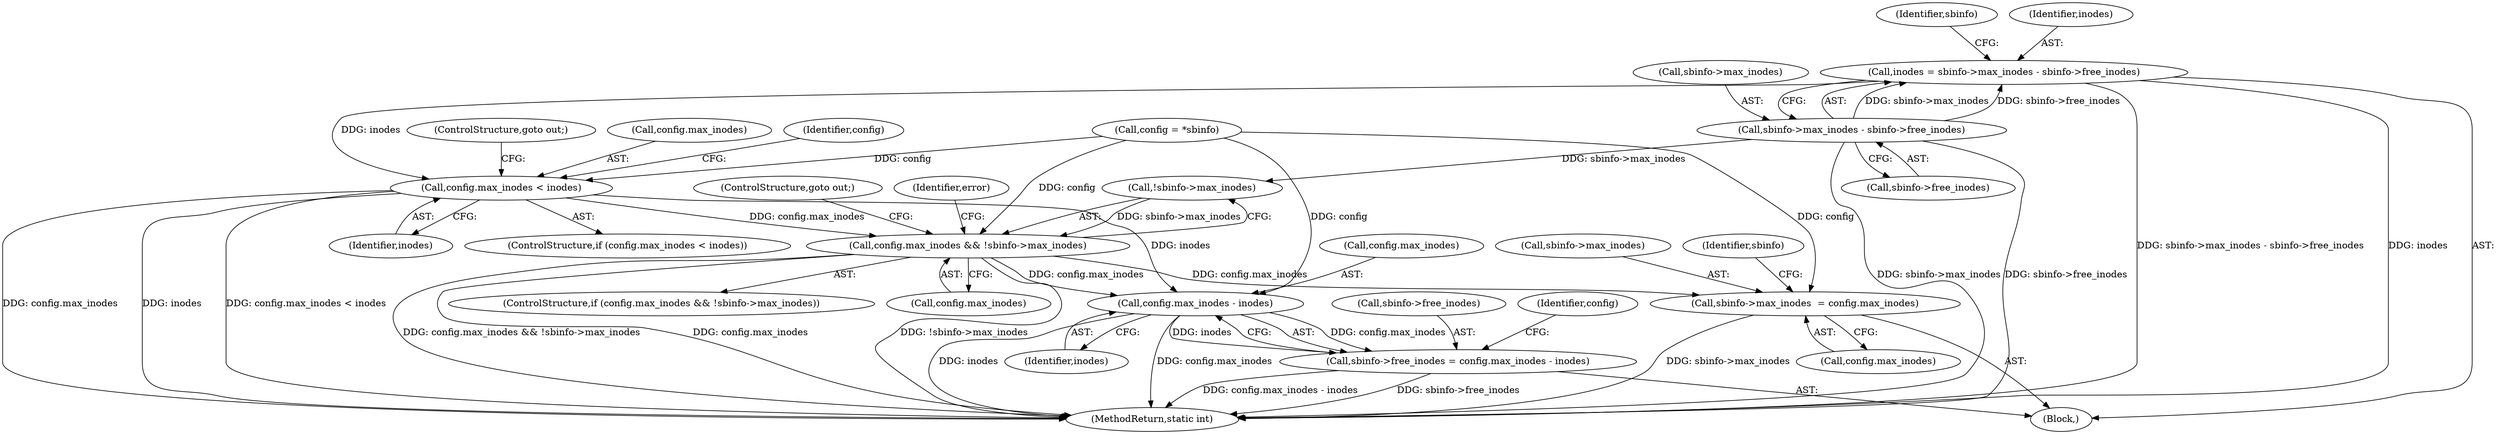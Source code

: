 digraph "0_linux_5f00110f7273f9ff04ac69a5f85bb535a4fd0987@API" {
"1000142" [label="(Call,inodes = sbinfo->max_inodes - sbinfo->free_inodes)"];
"1000144" [label="(Call,sbinfo->max_inodes - sbinfo->free_inodes)"];
"1000164" [label="(Call,config.max_inodes < inodes)"];
"1000181" [label="(Call,config.max_inodes && !sbinfo->max_inodes)"];
"1000200" [label="(Call,sbinfo->max_inodes  = config.max_inodes)"];
"1000211" [label="(Call,config.max_inodes - inodes)"];
"1000207" [label="(Call,sbinfo->free_inodes = config.max_inodes - inodes)"];
"1000182" [label="(Call,config.max_inodes)"];
"1000208" [label="(Call,sbinfo->free_inodes)"];
"1000212" [label="(Call,config.max_inodes)"];
"1000142" [label="(Call,inodes = sbinfo->max_inodes - sbinfo->free_inodes)"];
"1000169" [label="(ControlStructure,goto out;)"];
"1000107" [label="(Block,)"];
"1000163" [label="(ControlStructure,if (config.max_inodes < inodes))"];
"1000181" [label="(Call,config.max_inodes && !sbinfo->max_inodes)"];
"1000207" [label="(Call,sbinfo->free_inodes = config.max_inodes - inodes)"];
"1000189" [label="(ControlStructure,goto out;)"];
"1000218" [label="(Identifier,config)"];
"1000215" [label="(Identifier,inodes)"];
"1000164" [label="(Call,config.max_inodes < inodes)"];
"1000191" [label="(Identifier,error)"];
"1000211" [label="(Call,config.max_inodes - inodes)"];
"1000204" [label="(Call,config.max_inodes)"];
"1000145" [label="(Call,sbinfo->max_inodes)"];
"1000156" [label="(Identifier,sbinfo)"];
"1000165" [label="(Call,config.max_inodes)"];
"1000240" [label="(MethodReturn,static int)"];
"1000143" [label="(Identifier,inodes)"];
"1000144" [label="(Call,sbinfo->max_inodes - sbinfo->free_inodes)"];
"1000180" [label="(ControlStructure,if (config.max_inodes && !sbinfo->max_inodes))"];
"1000114" [label="(Call,config = *sbinfo)"];
"1000201" [label="(Call,sbinfo->max_inodes)"];
"1000200" [label="(Call,sbinfo->max_inodes  = config.max_inodes)"];
"1000185" [label="(Call,!sbinfo->max_inodes)"];
"1000168" [label="(Identifier,inodes)"];
"1000173" [label="(Identifier,config)"];
"1000209" [label="(Identifier,sbinfo)"];
"1000148" [label="(Call,sbinfo->free_inodes)"];
"1000142" -> "1000107"  [label="AST: "];
"1000142" -> "1000144"  [label="CFG: "];
"1000143" -> "1000142"  [label="AST: "];
"1000144" -> "1000142"  [label="AST: "];
"1000156" -> "1000142"  [label="CFG: "];
"1000142" -> "1000240"  [label="DDG: sbinfo->max_inodes - sbinfo->free_inodes"];
"1000142" -> "1000240"  [label="DDG: inodes"];
"1000144" -> "1000142"  [label="DDG: sbinfo->max_inodes"];
"1000144" -> "1000142"  [label="DDG: sbinfo->free_inodes"];
"1000142" -> "1000164"  [label="DDG: inodes"];
"1000144" -> "1000148"  [label="CFG: "];
"1000145" -> "1000144"  [label="AST: "];
"1000148" -> "1000144"  [label="AST: "];
"1000144" -> "1000240"  [label="DDG: sbinfo->free_inodes"];
"1000144" -> "1000240"  [label="DDG: sbinfo->max_inodes"];
"1000144" -> "1000185"  [label="DDG: sbinfo->max_inodes"];
"1000164" -> "1000163"  [label="AST: "];
"1000164" -> "1000168"  [label="CFG: "];
"1000165" -> "1000164"  [label="AST: "];
"1000168" -> "1000164"  [label="AST: "];
"1000169" -> "1000164"  [label="CFG: "];
"1000173" -> "1000164"  [label="CFG: "];
"1000164" -> "1000240"  [label="DDG: inodes"];
"1000164" -> "1000240"  [label="DDG: config.max_inodes < inodes"];
"1000164" -> "1000240"  [label="DDG: config.max_inodes"];
"1000114" -> "1000164"  [label="DDG: config"];
"1000164" -> "1000181"  [label="DDG: config.max_inodes"];
"1000164" -> "1000211"  [label="DDG: inodes"];
"1000181" -> "1000180"  [label="AST: "];
"1000181" -> "1000182"  [label="CFG: "];
"1000181" -> "1000185"  [label="CFG: "];
"1000182" -> "1000181"  [label="AST: "];
"1000185" -> "1000181"  [label="AST: "];
"1000189" -> "1000181"  [label="CFG: "];
"1000191" -> "1000181"  [label="CFG: "];
"1000181" -> "1000240"  [label="DDG: config.max_inodes"];
"1000181" -> "1000240"  [label="DDG: !sbinfo->max_inodes"];
"1000181" -> "1000240"  [label="DDG: config.max_inodes && !sbinfo->max_inodes"];
"1000114" -> "1000181"  [label="DDG: config"];
"1000185" -> "1000181"  [label="DDG: sbinfo->max_inodes"];
"1000181" -> "1000200"  [label="DDG: config.max_inodes"];
"1000181" -> "1000211"  [label="DDG: config.max_inodes"];
"1000200" -> "1000107"  [label="AST: "];
"1000200" -> "1000204"  [label="CFG: "];
"1000201" -> "1000200"  [label="AST: "];
"1000204" -> "1000200"  [label="AST: "];
"1000209" -> "1000200"  [label="CFG: "];
"1000200" -> "1000240"  [label="DDG: sbinfo->max_inodes"];
"1000114" -> "1000200"  [label="DDG: config"];
"1000211" -> "1000207"  [label="AST: "];
"1000211" -> "1000215"  [label="CFG: "];
"1000212" -> "1000211"  [label="AST: "];
"1000215" -> "1000211"  [label="AST: "];
"1000207" -> "1000211"  [label="CFG: "];
"1000211" -> "1000240"  [label="DDG: inodes"];
"1000211" -> "1000240"  [label="DDG: config.max_inodes"];
"1000211" -> "1000207"  [label="DDG: config.max_inodes"];
"1000211" -> "1000207"  [label="DDG: inodes"];
"1000114" -> "1000211"  [label="DDG: config"];
"1000207" -> "1000107"  [label="AST: "];
"1000208" -> "1000207"  [label="AST: "];
"1000218" -> "1000207"  [label="CFG: "];
"1000207" -> "1000240"  [label="DDG: sbinfo->free_inodes"];
"1000207" -> "1000240"  [label="DDG: config.max_inodes - inodes"];
}
